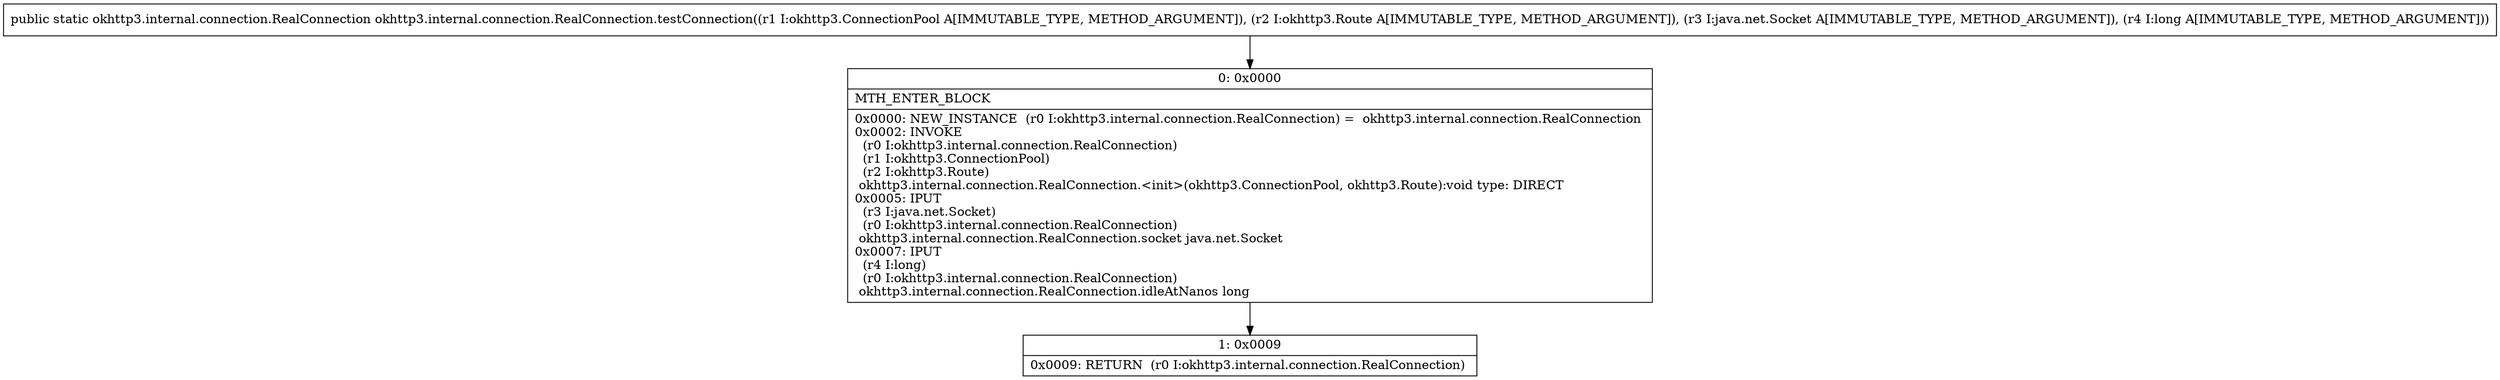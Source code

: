 digraph "CFG forokhttp3.internal.connection.RealConnection.testConnection(Lokhttp3\/ConnectionPool;Lokhttp3\/Route;Ljava\/net\/Socket;J)Lokhttp3\/internal\/connection\/RealConnection;" {
Node_0 [shape=record,label="{0\:\ 0x0000|MTH_ENTER_BLOCK\l|0x0000: NEW_INSTANCE  (r0 I:okhttp3.internal.connection.RealConnection) =  okhttp3.internal.connection.RealConnection \l0x0002: INVOKE  \l  (r0 I:okhttp3.internal.connection.RealConnection)\l  (r1 I:okhttp3.ConnectionPool)\l  (r2 I:okhttp3.Route)\l okhttp3.internal.connection.RealConnection.\<init\>(okhttp3.ConnectionPool, okhttp3.Route):void type: DIRECT \l0x0005: IPUT  \l  (r3 I:java.net.Socket)\l  (r0 I:okhttp3.internal.connection.RealConnection)\l okhttp3.internal.connection.RealConnection.socket java.net.Socket \l0x0007: IPUT  \l  (r4 I:long)\l  (r0 I:okhttp3.internal.connection.RealConnection)\l okhttp3.internal.connection.RealConnection.idleAtNanos long \l}"];
Node_1 [shape=record,label="{1\:\ 0x0009|0x0009: RETURN  (r0 I:okhttp3.internal.connection.RealConnection) \l}"];
MethodNode[shape=record,label="{public static okhttp3.internal.connection.RealConnection okhttp3.internal.connection.RealConnection.testConnection((r1 I:okhttp3.ConnectionPool A[IMMUTABLE_TYPE, METHOD_ARGUMENT]), (r2 I:okhttp3.Route A[IMMUTABLE_TYPE, METHOD_ARGUMENT]), (r3 I:java.net.Socket A[IMMUTABLE_TYPE, METHOD_ARGUMENT]), (r4 I:long A[IMMUTABLE_TYPE, METHOD_ARGUMENT])) }"];
MethodNode -> Node_0;
Node_0 -> Node_1;
}

